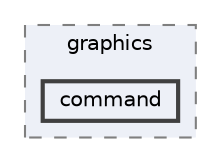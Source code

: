 digraph "src/main/java/com/example/graphics/command"
{
 // LATEX_PDF_SIZE
  bgcolor="transparent";
  edge [fontname=Helvetica,fontsize=10,labelfontname=Helvetica,labelfontsize=10];
  node [fontname=Helvetica,fontsize=10,shape=box,height=0.2,width=0.4];
  compound=true
  subgraph clusterdir_75119c159baf1587d53ba54cb0939641 {
    graph [ bgcolor="#edf0f7", pencolor="grey50", label="graphics", fontname=Helvetica,fontsize=10 style="filled,dashed", URL="dir_75119c159baf1587d53ba54cb0939641.html",tooltip=""]
  dir_634c99d7656dca7e71c5e1c13e7875f5 [label="command", fillcolor="#edf0f7", color="grey25", style="filled,bold", URL="dir_634c99d7656dca7e71c5e1c13e7875f5.html",tooltip=""];
  }
}
